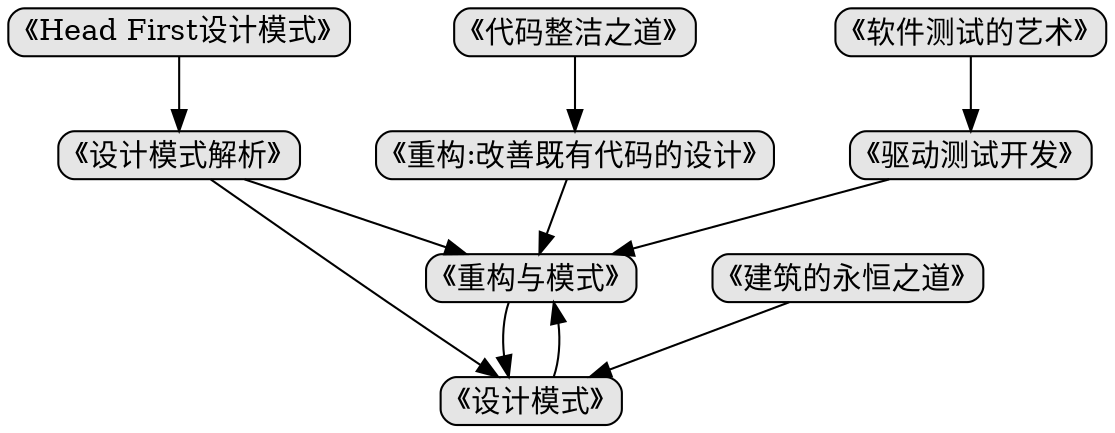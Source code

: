 digraph tree
{
    nodesep=0.5;
    charset="UTF-8";
    fixedsize=true;
    node [style="rounded,filled", width=0, height=0, shape=box, fillcolor="#E5E5E5", concentrate=true]

    "《软件测试的艺术》" -> "《驱动测试开发》"
    "《驱动测试开发》" -> "《重构与模式》"
    "《代码整洁之道》" -> "《重构:改善既有代码的设计》" 
    "《重构:改善既有代码的设计》" -> "《重构与模式》"
    "《Head First设计模式》" -> "《设计模式解析》" -> "《重构与模式》" -> "《设计模式》" 
    "《设计模式解析》" -> "《设计模式》" -> "《重构与模式》" 
    "《建筑的永恒之道》" -> "《设计模式》" 
}
